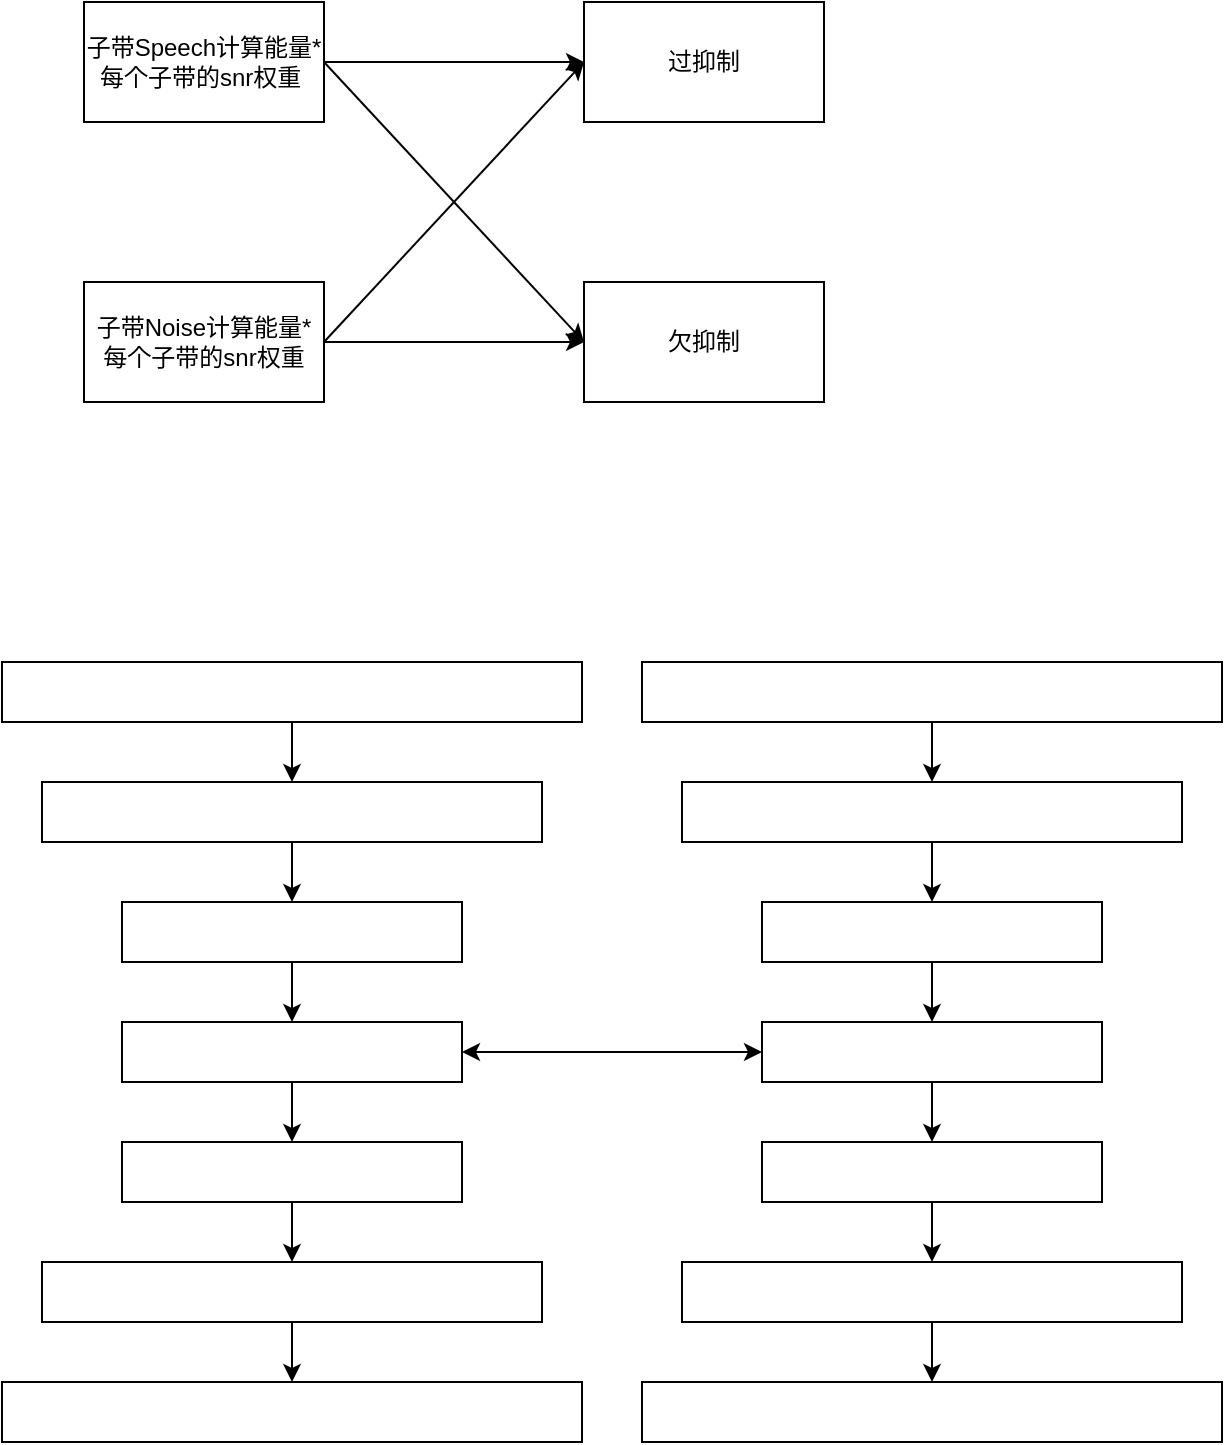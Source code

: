<mxfile version="21.7.1" type="github">
  <diagram name="第 1 页" id="gUf4rLJPLHaj4xbvrvVN">
    <mxGraphModel dx="1066" dy="721" grid="1" gridSize="10" guides="1" tooltips="1" connect="1" arrows="1" fold="1" page="1" pageScale="1" pageWidth="827" pageHeight="1169" math="0" shadow="0">
      <root>
        <mxCell id="0" />
        <mxCell id="1" parent="0" />
        <mxCell id="EtCsab5RaB05h5G7SnvC-5" style="edgeStyle=orthogonalEdgeStyle;rounded=0;orthogonalLoop=1;jettySize=auto;html=1;exitX=1;exitY=0.5;exitDx=0;exitDy=0;entryX=0;entryY=0.5;entryDx=0;entryDy=0;" parent="1" source="EtCsab5RaB05h5G7SnvC-1" target="EtCsab5RaB05h5G7SnvC-3" edge="1">
          <mxGeometry relative="1" as="geometry" />
        </mxCell>
        <mxCell id="EtCsab5RaB05h5G7SnvC-1" value="子带Speech计算能量*每个子带的snr权重&amp;nbsp;" style="rounded=0;whiteSpace=wrap;html=1;" parent="1" vertex="1">
          <mxGeometry x="150" y="150" width="120" height="60" as="geometry" />
        </mxCell>
        <mxCell id="EtCsab5RaB05h5G7SnvC-11" style="edgeStyle=orthogonalEdgeStyle;rounded=0;orthogonalLoop=1;jettySize=auto;html=1;exitX=1;exitY=0.5;exitDx=0;exitDy=0;" parent="1" source="EtCsab5RaB05h5G7SnvC-2" edge="1">
          <mxGeometry relative="1" as="geometry">
            <mxPoint x="400" y="320.0" as="targetPoint" />
          </mxGeometry>
        </mxCell>
        <mxCell id="EtCsab5RaB05h5G7SnvC-2" value="子带Noise计算能量*每个子带的snr权重" style="rounded=0;whiteSpace=wrap;html=1;" parent="1" vertex="1">
          <mxGeometry x="150" y="290" width="120" height="60" as="geometry" />
        </mxCell>
        <mxCell id="EtCsab5RaB05h5G7SnvC-3" value="过抑制" style="rounded=0;whiteSpace=wrap;html=1;" parent="1" vertex="1">
          <mxGeometry x="400" y="150" width="120" height="60" as="geometry" />
        </mxCell>
        <mxCell id="EtCsab5RaB05h5G7SnvC-4" value="欠抑制" style="rounded=0;whiteSpace=wrap;html=1;" parent="1" vertex="1">
          <mxGeometry x="400" y="290" width="120" height="60" as="geometry" />
        </mxCell>
        <mxCell id="EtCsab5RaB05h5G7SnvC-10" value="" style="endArrow=classic;html=1;rounded=0;exitX=1;exitY=0.5;exitDx=0;exitDy=0;entryX=0;entryY=0.5;entryDx=0;entryDy=0;" parent="1" source="EtCsab5RaB05h5G7SnvC-1" target="EtCsab5RaB05h5G7SnvC-4" edge="1">
          <mxGeometry width="50" height="50" relative="1" as="geometry">
            <mxPoint x="280" y="260" as="sourcePoint" />
            <mxPoint x="330" y="210" as="targetPoint" />
          </mxGeometry>
        </mxCell>
        <mxCell id="EtCsab5RaB05h5G7SnvC-13" value="" style="endArrow=classic;html=1;rounded=0;exitX=1;exitY=0.5;exitDx=0;exitDy=0;entryX=0;entryY=0.5;entryDx=0;entryDy=0;" parent="1" source="EtCsab5RaB05h5G7SnvC-2" target="EtCsab5RaB05h5G7SnvC-3" edge="1">
          <mxGeometry width="50" height="50" relative="1" as="geometry">
            <mxPoint x="280" y="260" as="sourcePoint" />
            <mxPoint x="330" y="210" as="targetPoint" />
          </mxGeometry>
        </mxCell>
        <mxCell id="xCZDMltYkzyZwjZ4WnHB-3" style="edgeStyle=orthogonalEdgeStyle;rounded=0;orthogonalLoop=1;jettySize=auto;html=1;exitX=0.5;exitY=1;exitDx=0;exitDy=0;entryX=0.5;entryY=0;entryDx=0;entryDy=0;" edge="1" parent="1" source="JA-OD5j7dXNZdO0bdz2X-1" target="xCZDMltYkzyZwjZ4WnHB-1">
          <mxGeometry relative="1" as="geometry" />
        </mxCell>
        <mxCell id="JA-OD5j7dXNZdO0bdz2X-1" value="" style="rounded=0;whiteSpace=wrap;html=1;" parent="1" vertex="1">
          <mxGeometry x="109" y="480" width="290" height="30" as="geometry" />
        </mxCell>
        <mxCell id="xCZDMltYkzyZwjZ4WnHB-4" style="edgeStyle=orthogonalEdgeStyle;rounded=0;orthogonalLoop=1;jettySize=auto;html=1;exitX=0.5;exitY=1;exitDx=0;exitDy=0;entryX=0.5;entryY=0;entryDx=0;entryDy=0;" edge="1" parent="1" source="xCZDMltYkzyZwjZ4WnHB-1" target="xCZDMltYkzyZwjZ4WnHB-2">
          <mxGeometry relative="1" as="geometry" />
        </mxCell>
        <mxCell id="xCZDMltYkzyZwjZ4WnHB-1" value="" style="rounded=0;whiteSpace=wrap;html=1;" vertex="1" parent="1">
          <mxGeometry x="129" y="540" width="250" height="30" as="geometry" />
        </mxCell>
        <mxCell id="xCZDMltYkzyZwjZ4WnHB-9" style="edgeStyle=orthogonalEdgeStyle;rounded=0;orthogonalLoop=1;jettySize=auto;html=1;exitX=0.5;exitY=1;exitDx=0;exitDy=0;entryX=0.5;entryY=0;entryDx=0;entryDy=0;" edge="1" parent="1" source="xCZDMltYkzyZwjZ4WnHB-2" target="xCZDMltYkzyZwjZ4WnHB-5">
          <mxGeometry relative="1" as="geometry" />
        </mxCell>
        <mxCell id="xCZDMltYkzyZwjZ4WnHB-2" value="" style="rounded=0;whiteSpace=wrap;html=1;" vertex="1" parent="1">
          <mxGeometry x="169" y="600" width="170" height="30" as="geometry" />
        </mxCell>
        <mxCell id="xCZDMltYkzyZwjZ4WnHB-10" style="edgeStyle=orthogonalEdgeStyle;rounded=0;orthogonalLoop=1;jettySize=auto;html=1;exitX=0.5;exitY=1;exitDx=0;exitDy=0;entryX=0.5;entryY=0;entryDx=0;entryDy=0;" edge="1" parent="1" source="xCZDMltYkzyZwjZ4WnHB-5" target="xCZDMltYkzyZwjZ4WnHB-6">
          <mxGeometry relative="1" as="geometry" />
        </mxCell>
        <mxCell id="xCZDMltYkzyZwjZ4WnHB-5" value="" style="rounded=0;whiteSpace=wrap;html=1;" vertex="1" parent="1">
          <mxGeometry x="169" y="660" width="170" height="30" as="geometry" />
        </mxCell>
        <mxCell id="xCZDMltYkzyZwjZ4WnHB-11" style="edgeStyle=orthogonalEdgeStyle;rounded=0;orthogonalLoop=1;jettySize=auto;html=1;exitX=0.5;exitY=1;exitDx=0;exitDy=0;entryX=0.5;entryY=0;entryDx=0;entryDy=0;" edge="1" parent="1" source="xCZDMltYkzyZwjZ4WnHB-6" target="xCZDMltYkzyZwjZ4WnHB-7">
          <mxGeometry relative="1" as="geometry" />
        </mxCell>
        <mxCell id="xCZDMltYkzyZwjZ4WnHB-6" value="" style="rounded=0;whiteSpace=wrap;html=1;" vertex="1" parent="1">
          <mxGeometry x="169" y="720" width="170" height="30" as="geometry" />
        </mxCell>
        <mxCell id="xCZDMltYkzyZwjZ4WnHB-12" style="edgeStyle=orthogonalEdgeStyle;rounded=0;orthogonalLoop=1;jettySize=auto;html=1;exitX=0.5;exitY=1;exitDx=0;exitDy=0;entryX=0.5;entryY=0;entryDx=0;entryDy=0;" edge="1" parent="1" source="xCZDMltYkzyZwjZ4WnHB-7" target="xCZDMltYkzyZwjZ4WnHB-8">
          <mxGeometry relative="1" as="geometry" />
        </mxCell>
        <mxCell id="xCZDMltYkzyZwjZ4WnHB-7" value="" style="rounded=0;whiteSpace=wrap;html=1;" vertex="1" parent="1">
          <mxGeometry x="129" y="780" width="250" height="30" as="geometry" />
        </mxCell>
        <mxCell id="xCZDMltYkzyZwjZ4WnHB-8" value="" style="rounded=0;whiteSpace=wrap;html=1;" vertex="1" parent="1">
          <mxGeometry x="109" y="840" width="290" height="30" as="geometry" />
        </mxCell>
        <mxCell id="xCZDMltYkzyZwjZ4WnHB-13" style="edgeStyle=orthogonalEdgeStyle;rounded=0;orthogonalLoop=1;jettySize=auto;html=1;exitX=0.5;exitY=1;exitDx=0;exitDy=0;entryX=0.5;entryY=0;entryDx=0;entryDy=0;" edge="1" parent="1" source="xCZDMltYkzyZwjZ4WnHB-14" target="xCZDMltYkzyZwjZ4WnHB-16">
          <mxGeometry relative="1" as="geometry" />
        </mxCell>
        <mxCell id="xCZDMltYkzyZwjZ4WnHB-14" value="" style="rounded=0;whiteSpace=wrap;html=1;" vertex="1" parent="1">
          <mxGeometry x="429" y="480" width="290" height="30" as="geometry" />
        </mxCell>
        <mxCell id="xCZDMltYkzyZwjZ4WnHB-15" style="edgeStyle=orthogonalEdgeStyle;rounded=0;orthogonalLoop=1;jettySize=auto;html=1;exitX=0.5;exitY=1;exitDx=0;exitDy=0;entryX=0.5;entryY=0;entryDx=0;entryDy=0;" edge="1" parent="1" source="xCZDMltYkzyZwjZ4WnHB-16" target="xCZDMltYkzyZwjZ4WnHB-18">
          <mxGeometry relative="1" as="geometry" />
        </mxCell>
        <mxCell id="xCZDMltYkzyZwjZ4WnHB-16" value="" style="rounded=0;whiteSpace=wrap;html=1;" vertex="1" parent="1">
          <mxGeometry x="449" y="540" width="250" height="30" as="geometry" />
        </mxCell>
        <mxCell id="xCZDMltYkzyZwjZ4WnHB-17" style="edgeStyle=orthogonalEdgeStyle;rounded=0;orthogonalLoop=1;jettySize=auto;html=1;exitX=0.5;exitY=1;exitDx=0;exitDy=0;entryX=0.5;entryY=0;entryDx=0;entryDy=0;" edge="1" parent="1" source="xCZDMltYkzyZwjZ4WnHB-18" target="xCZDMltYkzyZwjZ4WnHB-20">
          <mxGeometry relative="1" as="geometry" />
        </mxCell>
        <mxCell id="xCZDMltYkzyZwjZ4WnHB-18" value="" style="rounded=0;whiteSpace=wrap;html=1;" vertex="1" parent="1">
          <mxGeometry x="489" y="600" width="170" height="30" as="geometry" />
        </mxCell>
        <mxCell id="xCZDMltYkzyZwjZ4WnHB-19" style="edgeStyle=orthogonalEdgeStyle;rounded=0;orthogonalLoop=1;jettySize=auto;html=1;exitX=0.5;exitY=1;exitDx=0;exitDy=0;entryX=0.5;entryY=0;entryDx=0;entryDy=0;" edge="1" parent="1" source="xCZDMltYkzyZwjZ4WnHB-20" target="xCZDMltYkzyZwjZ4WnHB-22">
          <mxGeometry relative="1" as="geometry" />
        </mxCell>
        <mxCell id="xCZDMltYkzyZwjZ4WnHB-20" value="" style="rounded=0;whiteSpace=wrap;html=1;" vertex="1" parent="1">
          <mxGeometry x="489" y="660" width="170" height="30" as="geometry" />
        </mxCell>
        <mxCell id="xCZDMltYkzyZwjZ4WnHB-21" style="edgeStyle=orthogonalEdgeStyle;rounded=0;orthogonalLoop=1;jettySize=auto;html=1;exitX=0.5;exitY=1;exitDx=0;exitDy=0;entryX=0.5;entryY=0;entryDx=0;entryDy=0;" edge="1" parent="1" source="xCZDMltYkzyZwjZ4WnHB-22" target="xCZDMltYkzyZwjZ4WnHB-24">
          <mxGeometry relative="1" as="geometry" />
        </mxCell>
        <mxCell id="xCZDMltYkzyZwjZ4WnHB-22" value="" style="rounded=0;whiteSpace=wrap;html=1;" vertex="1" parent="1">
          <mxGeometry x="489" y="720" width="170" height="30" as="geometry" />
        </mxCell>
        <mxCell id="xCZDMltYkzyZwjZ4WnHB-23" style="edgeStyle=orthogonalEdgeStyle;rounded=0;orthogonalLoop=1;jettySize=auto;html=1;exitX=0.5;exitY=1;exitDx=0;exitDy=0;entryX=0.5;entryY=0;entryDx=0;entryDy=0;" edge="1" parent="1" source="xCZDMltYkzyZwjZ4WnHB-24" target="xCZDMltYkzyZwjZ4WnHB-25">
          <mxGeometry relative="1" as="geometry" />
        </mxCell>
        <mxCell id="xCZDMltYkzyZwjZ4WnHB-24" value="" style="rounded=0;whiteSpace=wrap;html=1;" vertex="1" parent="1">
          <mxGeometry x="449" y="780" width="250" height="30" as="geometry" />
        </mxCell>
        <mxCell id="xCZDMltYkzyZwjZ4WnHB-25" value="" style="rounded=0;whiteSpace=wrap;html=1;" vertex="1" parent="1">
          <mxGeometry x="429" y="840" width="290" height="30" as="geometry" />
        </mxCell>
        <mxCell id="xCZDMltYkzyZwjZ4WnHB-26" value="" style="endArrow=classic;startArrow=classic;html=1;rounded=0;exitX=1;exitY=0.5;exitDx=0;exitDy=0;entryX=0;entryY=0.5;entryDx=0;entryDy=0;" edge="1" parent="1" source="xCZDMltYkzyZwjZ4WnHB-5" target="xCZDMltYkzyZwjZ4WnHB-20">
          <mxGeometry width="50" height="50" relative="1" as="geometry">
            <mxPoint x="379" y="710" as="sourcePoint" />
            <mxPoint x="429" y="660" as="targetPoint" />
          </mxGeometry>
        </mxCell>
      </root>
    </mxGraphModel>
  </diagram>
</mxfile>
